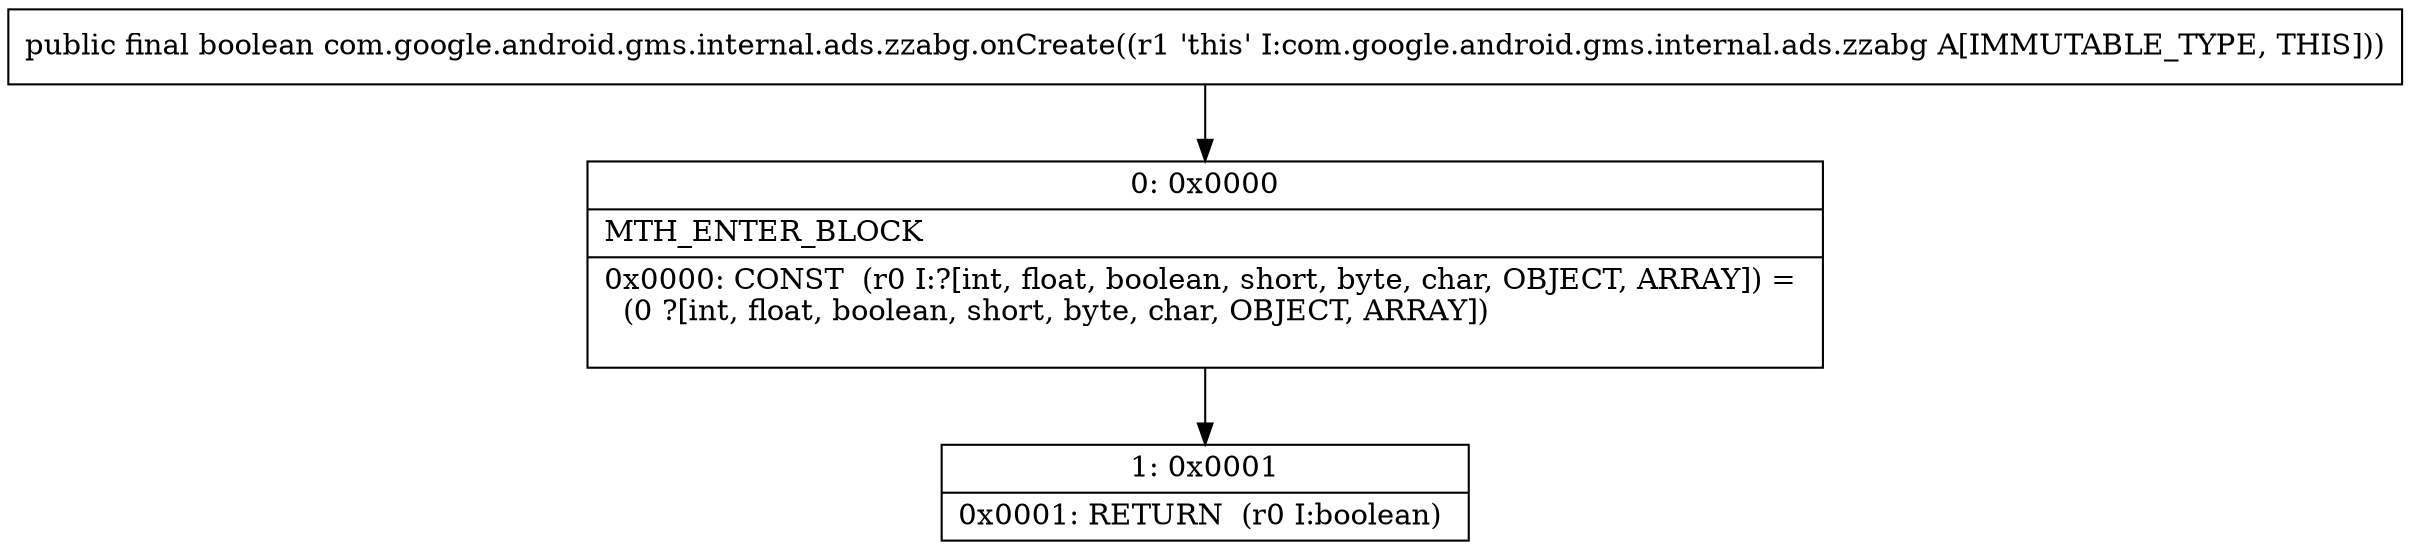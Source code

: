 digraph "CFG forcom.google.android.gms.internal.ads.zzabg.onCreate()Z" {
Node_0 [shape=record,label="{0\:\ 0x0000|MTH_ENTER_BLOCK\l|0x0000: CONST  (r0 I:?[int, float, boolean, short, byte, char, OBJECT, ARRAY]) = \l  (0 ?[int, float, boolean, short, byte, char, OBJECT, ARRAY])\l \l}"];
Node_1 [shape=record,label="{1\:\ 0x0001|0x0001: RETURN  (r0 I:boolean) \l}"];
MethodNode[shape=record,label="{public final boolean com.google.android.gms.internal.ads.zzabg.onCreate((r1 'this' I:com.google.android.gms.internal.ads.zzabg A[IMMUTABLE_TYPE, THIS])) }"];
MethodNode -> Node_0;
Node_0 -> Node_1;
}

